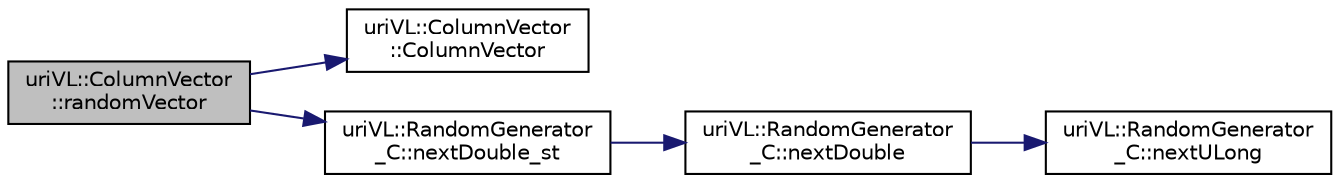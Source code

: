 digraph "uriVL::ColumnVector::randomVector"
{
  edge [fontname="Helvetica",fontsize="10",labelfontname="Helvetica",labelfontsize="10"];
  node [fontname="Helvetica",fontsize="10",shape=record];
  rankdir="LR";
  Node1 [label="uriVL::ColumnVector\l::randomVector",height=0.2,width=0.4,color="black", fillcolor="grey75", style="filled", fontcolor="black"];
  Node1 -> Node2 [color="midnightblue",fontsize="10",style="solid",fontname="Helvetica"];
  Node2 [label="uriVL::ColumnVector\l::ColumnVector",height=0.2,width=0.4,color="black", fillcolor="white", style="filled",URL="$classuriVL_1_1ColumnVector.html#a645b9cd88a1b4eeeccf456b52904599b",tooltip="This operator creates a new Matrix equal to the sum of the two terms. "];
  Node1 -> Node3 [color="midnightblue",fontsize="10",style="solid",fontname="Helvetica"];
  Node3 [label="uriVL::RandomGenerator\l_C::nextDouble_st",height=0.2,width=0.4,color="black", fillcolor="white", style="filled",URL="$classuriVL_1_1RandomGenerator__C.html#ad80137c6ff980176cd0273ac4ba509c1",tooltip="Returns a new uniformly-distributed double pseudo-random number in the range [0, 1[. "];
  Node3 -> Node4 [color="midnightblue",fontsize="10",style="solid",fontname="Helvetica"];
  Node4 [label="uriVL::RandomGenerator\l_C::nextDouble",height=0.2,width=0.4,color="black", fillcolor="white", style="filled",URL="$classuriVL_1_1RandomGenerator__C.html#a0db85bb5d87d0ae40d86ce75c6474498",tooltip="Returns a new uniformly distributed double pseudo-random number in the range specified. "];
  Node4 -> Node5 [color="midnightblue",fontsize="10",style="solid",fontname="Helvetica"];
  Node5 [label="uriVL::RandomGenerator\l_C::nextULong",height=0.2,width=0.4,color="black", fillcolor="white", style="filled",URL="$classuriVL_1_1RandomGenerator__C.html#ae97492f68d5a9969d1b8b70634304568",tooltip="Returns a new uniformly-distributed unsigned long pseudo-random number in the full range of the data ..."];
}
